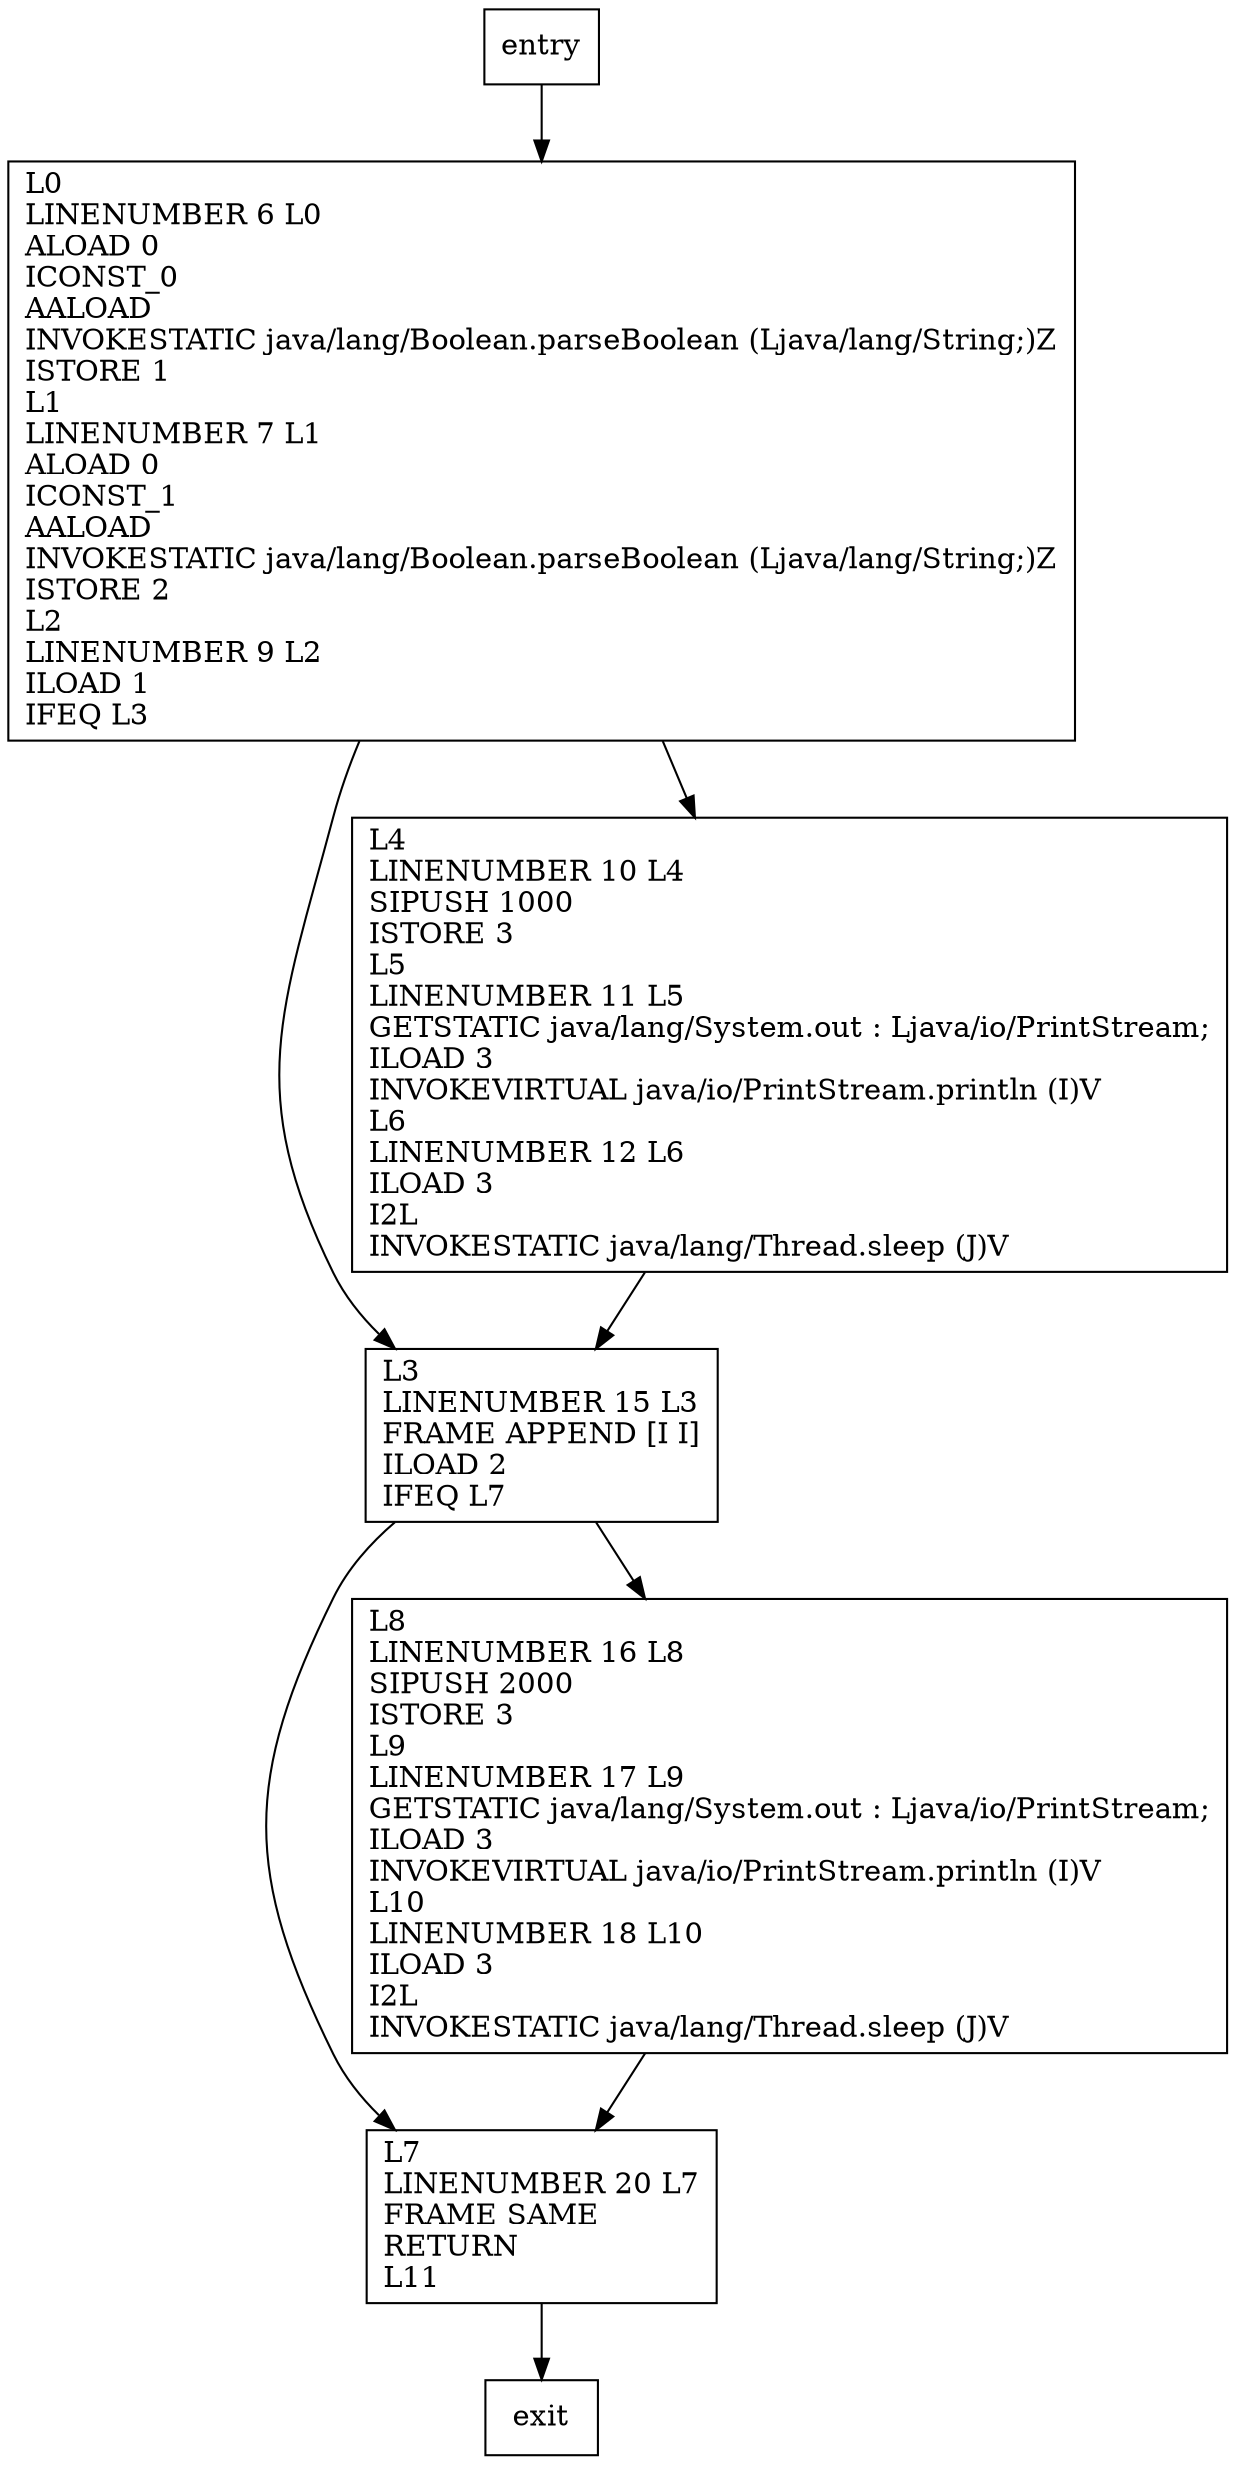 digraph main {
node [shape=record];
67883256 [label="L0\lLINENUMBER 6 L0\lALOAD 0\lICONST_0\lAALOAD\lINVOKESTATIC java/lang/Boolean.parseBoolean (Ljava/lang/String;)Z\lISTORE 1\lL1\lLINENUMBER 7 L1\lALOAD 0\lICONST_1\lAALOAD\lINVOKESTATIC java/lang/Boolean.parseBoolean (Ljava/lang/String;)Z\lISTORE 2\lL2\lLINENUMBER 9 L2\lILOAD 1\lIFEQ L3\l"];
1605715776 [label="L7\lLINENUMBER 20 L7\lFRAME SAME\lRETURN\lL11\l"];
2125625192 [label="L3\lLINENUMBER 15 L3\lFRAME APPEND [I I]\lILOAD 2\lIFEQ L7\l"];
98818836 [label="L8\lLINENUMBER 16 L8\lSIPUSH 2000\lISTORE 3\lL9\lLINENUMBER 17 L9\lGETSTATIC java/lang/System.out : Ljava/io/PrintStream;\lILOAD 3\lINVOKEVIRTUAL java/io/PrintStream.println (I)V\lL10\lLINENUMBER 18 L10\lILOAD 3\lI2L\lINVOKESTATIC java/lang/Thread.sleep (J)V\l"];
1634319881 [label="L4\lLINENUMBER 10 L4\lSIPUSH 1000\lISTORE 3\lL5\lLINENUMBER 11 L5\lGETSTATIC java/lang/System.out : Ljava/io/PrintStream;\lILOAD 3\lINVOKEVIRTUAL java/io/PrintStream.println (I)V\lL6\lLINENUMBER 12 L6\lILOAD 3\lI2L\lINVOKESTATIC java/lang/Thread.sleep (J)V\l"];
entry;
exit;
entry -> 67883256;
67883256 -> 2125625192;
67883256 -> 1634319881;
1605715776 -> exit;
2125625192 -> 1605715776;
2125625192 -> 98818836;
98818836 -> 1605715776;
1634319881 -> 2125625192;
}
